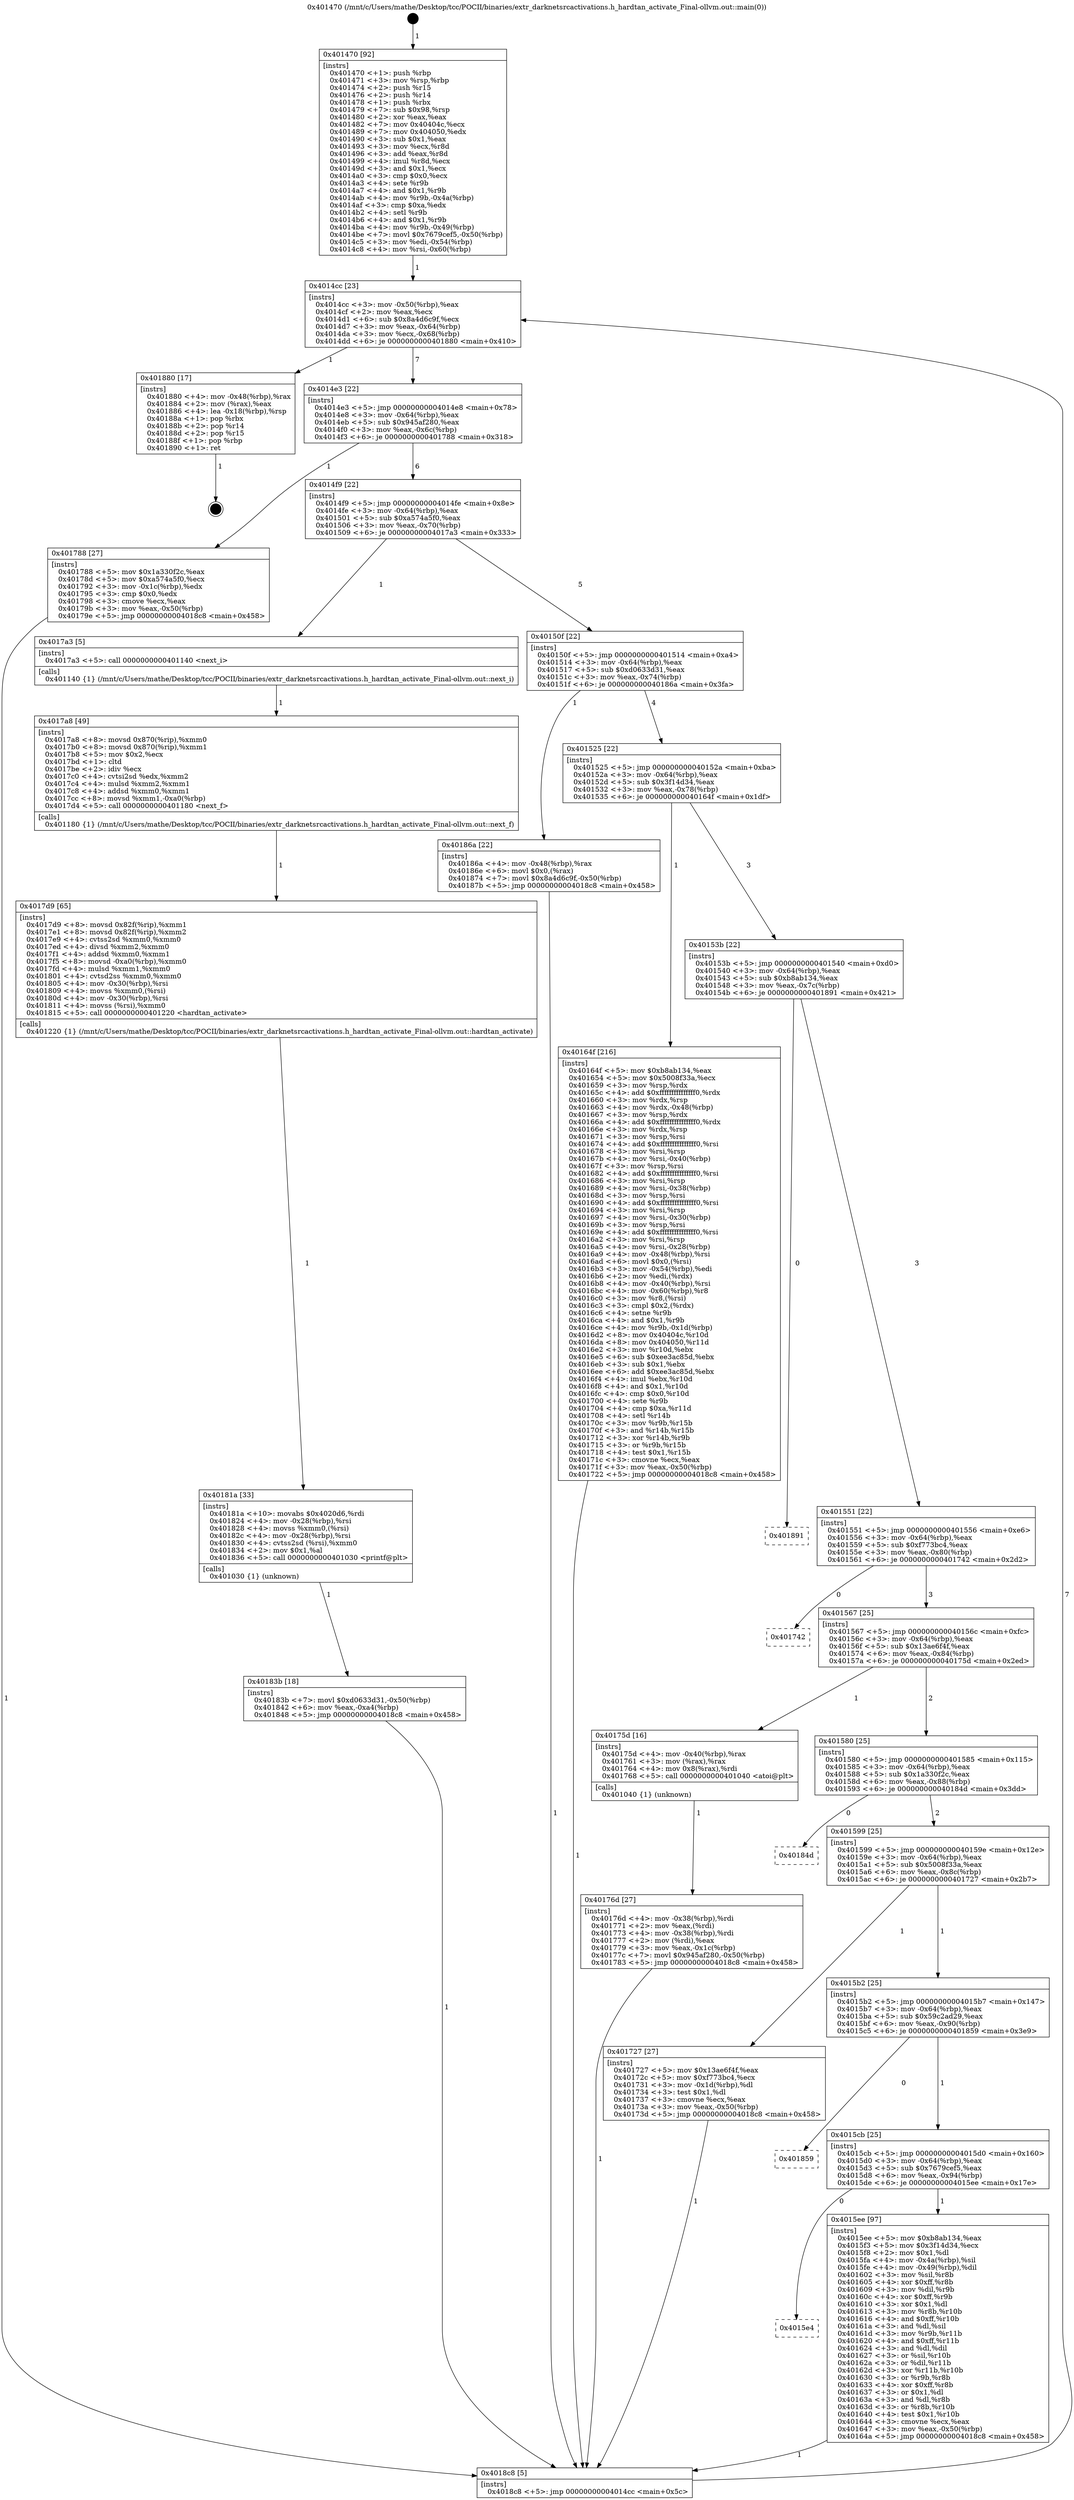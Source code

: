 digraph "0x401470" {
  label = "0x401470 (/mnt/c/Users/mathe/Desktop/tcc/POCII/binaries/extr_darknetsrcactivations.h_hardtan_activate_Final-ollvm.out::main(0))"
  labelloc = "t"
  node[shape=record]

  Entry [label="",width=0.3,height=0.3,shape=circle,fillcolor=black,style=filled]
  "0x4014cc" [label="{
     0x4014cc [23]\l
     | [instrs]\l
     &nbsp;&nbsp;0x4014cc \<+3\>: mov -0x50(%rbp),%eax\l
     &nbsp;&nbsp;0x4014cf \<+2\>: mov %eax,%ecx\l
     &nbsp;&nbsp;0x4014d1 \<+6\>: sub $0x8a4d6c9f,%ecx\l
     &nbsp;&nbsp;0x4014d7 \<+3\>: mov %eax,-0x64(%rbp)\l
     &nbsp;&nbsp;0x4014da \<+3\>: mov %ecx,-0x68(%rbp)\l
     &nbsp;&nbsp;0x4014dd \<+6\>: je 0000000000401880 \<main+0x410\>\l
  }"]
  "0x401880" [label="{
     0x401880 [17]\l
     | [instrs]\l
     &nbsp;&nbsp;0x401880 \<+4\>: mov -0x48(%rbp),%rax\l
     &nbsp;&nbsp;0x401884 \<+2\>: mov (%rax),%eax\l
     &nbsp;&nbsp;0x401886 \<+4\>: lea -0x18(%rbp),%rsp\l
     &nbsp;&nbsp;0x40188a \<+1\>: pop %rbx\l
     &nbsp;&nbsp;0x40188b \<+2\>: pop %r14\l
     &nbsp;&nbsp;0x40188d \<+2\>: pop %r15\l
     &nbsp;&nbsp;0x40188f \<+1\>: pop %rbp\l
     &nbsp;&nbsp;0x401890 \<+1\>: ret\l
  }"]
  "0x4014e3" [label="{
     0x4014e3 [22]\l
     | [instrs]\l
     &nbsp;&nbsp;0x4014e3 \<+5\>: jmp 00000000004014e8 \<main+0x78\>\l
     &nbsp;&nbsp;0x4014e8 \<+3\>: mov -0x64(%rbp),%eax\l
     &nbsp;&nbsp;0x4014eb \<+5\>: sub $0x945af280,%eax\l
     &nbsp;&nbsp;0x4014f0 \<+3\>: mov %eax,-0x6c(%rbp)\l
     &nbsp;&nbsp;0x4014f3 \<+6\>: je 0000000000401788 \<main+0x318\>\l
  }"]
  Exit [label="",width=0.3,height=0.3,shape=circle,fillcolor=black,style=filled,peripheries=2]
  "0x401788" [label="{
     0x401788 [27]\l
     | [instrs]\l
     &nbsp;&nbsp;0x401788 \<+5\>: mov $0x1a330f2c,%eax\l
     &nbsp;&nbsp;0x40178d \<+5\>: mov $0xa574a5f0,%ecx\l
     &nbsp;&nbsp;0x401792 \<+3\>: mov -0x1c(%rbp),%edx\l
     &nbsp;&nbsp;0x401795 \<+3\>: cmp $0x0,%edx\l
     &nbsp;&nbsp;0x401798 \<+3\>: cmove %ecx,%eax\l
     &nbsp;&nbsp;0x40179b \<+3\>: mov %eax,-0x50(%rbp)\l
     &nbsp;&nbsp;0x40179e \<+5\>: jmp 00000000004018c8 \<main+0x458\>\l
  }"]
  "0x4014f9" [label="{
     0x4014f9 [22]\l
     | [instrs]\l
     &nbsp;&nbsp;0x4014f9 \<+5\>: jmp 00000000004014fe \<main+0x8e\>\l
     &nbsp;&nbsp;0x4014fe \<+3\>: mov -0x64(%rbp),%eax\l
     &nbsp;&nbsp;0x401501 \<+5\>: sub $0xa574a5f0,%eax\l
     &nbsp;&nbsp;0x401506 \<+3\>: mov %eax,-0x70(%rbp)\l
     &nbsp;&nbsp;0x401509 \<+6\>: je 00000000004017a3 \<main+0x333\>\l
  }"]
  "0x40183b" [label="{
     0x40183b [18]\l
     | [instrs]\l
     &nbsp;&nbsp;0x40183b \<+7\>: movl $0xd0633d31,-0x50(%rbp)\l
     &nbsp;&nbsp;0x401842 \<+6\>: mov %eax,-0xa4(%rbp)\l
     &nbsp;&nbsp;0x401848 \<+5\>: jmp 00000000004018c8 \<main+0x458\>\l
  }"]
  "0x4017a3" [label="{
     0x4017a3 [5]\l
     | [instrs]\l
     &nbsp;&nbsp;0x4017a3 \<+5\>: call 0000000000401140 \<next_i\>\l
     | [calls]\l
     &nbsp;&nbsp;0x401140 \{1\} (/mnt/c/Users/mathe/Desktop/tcc/POCII/binaries/extr_darknetsrcactivations.h_hardtan_activate_Final-ollvm.out::next_i)\l
  }"]
  "0x40150f" [label="{
     0x40150f [22]\l
     | [instrs]\l
     &nbsp;&nbsp;0x40150f \<+5\>: jmp 0000000000401514 \<main+0xa4\>\l
     &nbsp;&nbsp;0x401514 \<+3\>: mov -0x64(%rbp),%eax\l
     &nbsp;&nbsp;0x401517 \<+5\>: sub $0xd0633d31,%eax\l
     &nbsp;&nbsp;0x40151c \<+3\>: mov %eax,-0x74(%rbp)\l
     &nbsp;&nbsp;0x40151f \<+6\>: je 000000000040186a \<main+0x3fa\>\l
  }"]
  "0x40181a" [label="{
     0x40181a [33]\l
     | [instrs]\l
     &nbsp;&nbsp;0x40181a \<+10\>: movabs $0x4020d6,%rdi\l
     &nbsp;&nbsp;0x401824 \<+4\>: mov -0x28(%rbp),%rsi\l
     &nbsp;&nbsp;0x401828 \<+4\>: movss %xmm0,(%rsi)\l
     &nbsp;&nbsp;0x40182c \<+4\>: mov -0x28(%rbp),%rsi\l
     &nbsp;&nbsp;0x401830 \<+4\>: cvtss2sd (%rsi),%xmm0\l
     &nbsp;&nbsp;0x401834 \<+2\>: mov $0x1,%al\l
     &nbsp;&nbsp;0x401836 \<+5\>: call 0000000000401030 \<printf@plt\>\l
     | [calls]\l
     &nbsp;&nbsp;0x401030 \{1\} (unknown)\l
  }"]
  "0x40186a" [label="{
     0x40186a [22]\l
     | [instrs]\l
     &nbsp;&nbsp;0x40186a \<+4\>: mov -0x48(%rbp),%rax\l
     &nbsp;&nbsp;0x40186e \<+6\>: movl $0x0,(%rax)\l
     &nbsp;&nbsp;0x401874 \<+7\>: movl $0x8a4d6c9f,-0x50(%rbp)\l
     &nbsp;&nbsp;0x40187b \<+5\>: jmp 00000000004018c8 \<main+0x458\>\l
  }"]
  "0x401525" [label="{
     0x401525 [22]\l
     | [instrs]\l
     &nbsp;&nbsp;0x401525 \<+5\>: jmp 000000000040152a \<main+0xba\>\l
     &nbsp;&nbsp;0x40152a \<+3\>: mov -0x64(%rbp),%eax\l
     &nbsp;&nbsp;0x40152d \<+5\>: sub $0x3f14d34,%eax\l
     &nbsp;&nbsp;0x401532 \<+3\>: mov %eax,-0x78(%rbp)\l
     &nbsp;&nbsp;0x401535 \<+6\>: je 000000000040164f \<main+0x1df\>\l
  }"]
  "0x4017d9" [label="{
     0x4017d9 [65]\l
     | [instrs]\l
     &nbsp;&nbsp;0x4017d9 \<+8\>: movsd 0x82f(%rip),%xmm1\l
     &nbsp;&nbsp;0x4017e1 \<+8\>: movsd 0x82f(%rip),%xmm2\l
     &nbsp;&nbsp;0x4017e9 \<+4\>: cvtss2sd %xmm0,%xmm0\l
     &nbsp;&nbsp;0x4017ed \<+4\>: divsd %xmm2,%xmm0\l
     &nbsp;&nbsp;0x4017f1 \<+4\>: addsd %xmm0,%xmm1\l
     &nbsp;&nbsp;0x4017f5 \<+8\>: movsd -0xa0(%rbp),%xmm0\l
     &nbsp;&nbsp;0x4017fd \<+4\>: mulsd %xmm1,%xmm0\l
     &nbsp;&nbsp;0x401801 \<+4\>: cvtsd2ss %xmm0,%xmm0\l
     &nbsp;&nbsp;0x401805 \<+4\>: mov -0x30(%rbp),%rsi\l
     &nbsp;&nbsp;0x401809 \<+4\>: movss %xmm0,(%rsi)\l
     &nbsp;&nbsp;0x40180d \<+4\>: mov -0x30(%rbp),%rsi\l
     &nbsp;&nbsp;0x401811 \<+4\>: movss (%rsi),%xmm0\l
     &nbsp;&nbsp;0x401815 \<+5\>: call 0000000000401220 \<hardtan_activate\>\l
     | [calls]\l
     &nbsp;&nbsp;0x401220 \{1\} (/mnt/c/Users/mathe/Desktop/tcc/POCII/binaries/extr_darknetsrcactivations.h_hardtan_activate_Final-ollvm.out::hardtan_activate)\l
  }"]
  "0x40164f" [label="{
     0x40164f [216]\l
     | [instrs]\l
     &nbsp;&nbsp;0x40164f \<+5\>: mov $0xb8ab134,%eax\l
     &nbsp;&nbsp;0x401654 \<+5\>: mov $0x5008f33a,%ecx\l
     &nbsp;&nbsp;0x401659 \<+3\>: mov %rsp,%rdx\l
     &nbsp;&nbsp;0x40165c \<+4\>: add $0xfffffffffffffff0,%rdx\l
     &nbsp;&nbsp;0x401660 \<+3\>: mov %rdx,%rsp\l
     &nbsp;&nbsp;0x401663 \<+4\>: mov %rdx,-0x48(%rbp)\l
     &nbsp;&nbsp;0x401667 \<+3\>: mov %rsp,%rdx\l
     &nbsp;&nbsp;0x40166a \<+4\>: add $0xfffffffffffffff0,%rdx\l
     &nbsp;&nbsp;0x40166e \<+3\>: mov %rdx,%rsp\l
     &nbsp;&nbsp;0x401671 \<+3\>: mov %rsp,%rsi\l
     &nbsp;&nbsp;0x401674 \<+4\>: add $0xfffffffffffffff0,%rsi\l
     &nbsp;&nbsp;0x401678 \<+3\>: mov %rsi,%rsp\l
     &nbsp;&nbsp;0x40167b \<+4\>: mov %rsi,-0x40(%rbp)\l
     &nbsp;&nbsp;0x40167f \<+3\>: mov %rsp,%rsi\l
     &nbsp;&nbsp;0x401682 \<+4\>: add $0xfffffffffffffff0,%rsi\l
     &nbsp;&nbsp;0x401686 \<+3\>: mov %rsi,%rsp\l
     &nbsp;&nbsp;0x401689 \<+4\>: mov %rsi,-0x38(%rbp)\l
     &nbsp;&nbsp;0x40168d \<+3\>: mov %rsp,%rsi\l
     &nbsp;&nbsp;0x401690 \<+4\>: add $0xfffffffffffffff0,%rsi\l
     &nbsp;&nbsp;0x401694 \<+3\>: mov %rsi,%rsp\l
     &nbsp;&nbsp;0x401697 \<+4\>: mov %rsi,-0x30(%rbp)\l
     &nbsp;&nbsp;0x40169b \<+3\>: mov %rsp,%rsi\l
     &nbsp;&nbsp;0x40169e \<+4\>: add $0xfffffffffffffff0,%rsi\l
     &nbsp;&nbsp;0x4016a2 \<+3\>: mov %rsi,%rsp\l
     &nbsp;&nbsp;0x4016a5 \<+4\>: mov %rsi,-0x28(%rbp)\l
     &nbsp;&nbsp;0x4016a9 \<+4\>: mov -0x48(%rbp),%rsi\l
     &nbsp;&nbsp;0x4016ad \<+6\>: movl $0x0,(%rsi)\l
     &nbsp;&nbsp;0x4016b3 \<+3\>: mov -0x54(%rbp),%edi\l
     &nbsp;&nbsp;0x4016b6 \<+2\>: mov %edi,(%rdx)\l
     &nbsp;&nbsp;0x4016b8 \<+4\>: mov -0x40(%rbp),%rsi\l
     &nbsp;&nbsp;0x4016bc \<+4\>: mov -0x60(%rbp),%r8\l
     &nbsp;&nbsp;0x4016c0 \<+3\>: mov %r8,(%rsi)\l
     &nbsp;&nbsp;0x4016c3 \<+3\>: cmpl $0x2,(%rdx)\l
     &nbsp;&nbsp;0x4016c6 \<+4\>: setne %r9b\l
     &nbsp;&nbsp;0x4016ca \<+4\>: and $0x1,%r9b\l
     &nbsp;&nbsp;0x4016ce \<+4\>: mov %r9b,-0x1d(%rbp)\l
     &nbsp;&nbsp;0x4016d2 \<+8\>: mov 0x40404c,%r10d\l
     &nbsp;&nbsp;0x4016da \<+8\>: mov 0x404050,%r11d\l
     &nbsp;&nbsp;0x4016e2 \<+3\>: mov %r10d,%ebx\l
     &nbsp;&nbsp;0x4016e5 \<+6\>: sub $0xee3ac85d,%ebx\l
     &nbsp;&nbsp;0x4016eb \<+3\>: sub $0x1,%ebx\l
     &nbsp;&nbsp;0x4016ee \<+6\>: add $0xee3ac85d,%ebx\l
     &nbsp;&nbsp;0x4016f4 \<+4\>: imul %ebx,%r10d\l
     &nbsp;&nbsp;0x4016f8 \<+4\>: and $0x1,%r10d\l
     &nbsp;&nbsp;0x4016fc \<+4\>: cmp $0x0,%r10d\l
     &nbsp;&nbsp;0x401700 \<+4\>: sete %r9b\l
     &nbsp;&nbsp;0x401704 \<+4\>: cmp $0xa,%r11d\l
     &nbsp;&nbsp;0x401708 \<+4\>: setl %r14b\l
     &nbsp;&nbsp;0x40170c \<+3\>: mov %r9b,%r15b\l
     &nbsp;&nbsp;0x40170f \<+3\>: and %r14b,%r15b\l
     &nbsp;&nbsp;0x401712 \<+3\>: xor %r14b,%r9b\l
     &nbsp;&nbsp;0x401715 \<+3\>: or %r9b,%r15b\l
     &nbsp;&nbsp;0x401718 \<+4\>: test $0x1,%r15b\l
     &nbsp;&nbsp;0x40171c \<+3\>: cmovne %ecx,%eax\l
     &nbsp;&nbsp;0x40171f \<+3\>: mov %eax,-0x50(%rbp)\l
     &nbsp;&nbsp;0x401722 \<+5\>: jmp 00000000004018c8 \<main+0x458\>\l
  }"]
  "0x40153b" [label="{
     0x40153b [22]\l
     | [instrs]\l
     &nbsp;&nbsp;0x40153b \<+5\>: jmp 0000000000401540 \<main+0xd0\>\l
     &nbsp;&nbsp;0x401540 \<+3\>: mov -0x64(%rbp),%eax\l
     &nbsp;&nbsp;0x401543 \<+5\>: sub $0xb8ab134,%eax\l
     &nbsp;&nbsp;0x401548 \<+3\>: mov %eax,-0x7c(%rbp)\l
     &nbsp;&nbsp;0x40154b \<+6\>: je 0000000000401891 \<main+0x421\>\l
  }"]
  "0x4017a8" [label="{
     0x4017a8 [49]\l
     | [instrs]\l
     &nbsp;&nbsp;0x4017a8 \<+8\>: movsd 0x870(%rip),%xmm0\l
     &nbsp;&nbsp;0x4017b0 \<+8\>: movsd 0x870(%rip),%xmm1\l
     &nbsp;&nbsp;0x4017b8 \<+5\>: mov $0x2,%ecx\l
     &nbsp;&nbsp;0x4017bd \<+1\>: cltd\l
     &nbsp;&nbsp;0x4017be \<+2\>: idiv %ecx\l
     &nbsp;&nbsp;0x4017c0 \<+4\>: cvtsi2sd %edx,%xmm2\l
     &nbsp;&nbsp;0x4017c4 \<+4\>: mulsd %xmm2,%xmm1\l
     &nbsp;&nbsp;0x4017c8 \<+4\>: addsd %xmm0,%xmm1\l
     &nbsp;&nbsp;0x4017cc \<+8\>: movsd %xmm1,-0xa0(%rbp)\l
     &nbsp;&nbsp;0x4017d4 \<+5\>: call 0000000000401180 \<next_f\>\l
     | [calls]\l
     &nbsp;&nbsp;0x401180 \{1\} (/mnt/c/Users/mathe/Desktop/tcc/POCII/binaries/extr_darknetsrcactivations.h_hardtan_activate_Final-ollvm.out::next_f)\l
  }"]
  "0x401891" [label="{
     0x401891\l
  }", style=dashed]
  "0x401551" [label="{
     0x401551 [22]\l
     | [instrs]\l
     &nbsp;&nbsp;0x401551 \<+5\>: jmp 0000000000401556 \<main+0xe6\>\l
     &nbsp;&nbsp;0x401556 \<+3\>: mov -0x64(%rbp),%eax\l
     &nbsp;&nbsp;0x401559 \<+5\>: sub $0xf773bc4,%eax\l
     &nbsp;&nbsp;0x40155e \<+3\>: mov %eax,-0x80(%rbp)\l
     &nbsp;&nbsp;0x401561 \<+6\>: je 0000000000401742 \<main+0x2d2\>\l
  }"]
  "0x40176d" [label="{
     0x40176d [27]\l
     | [instrs]\l
     &nbsp;&nbsp;0x40176d \<+4\>: mov -0x38(%rbp),%rdi\l
     &nbsp;&nbsp;0x401771 \<+2\>: mov %eax,(%rdi)\l
     &nbsp;&nbsp;0x401773 \<+4\>: mov -0x38(%rbp),%rdi\l
     &nbsp;&nbsp;0x401777 \<+2\>: mov (%rdi),%eax\l
     &nbsp;&nbsp;0x401779 \<+3\>: mov %eax,-0x1c(%rbp)\l
     &nbsp;&nbsp;0x40177c \<+7\>: movl $0x945af280,-0x50(%rbp)\l
     &nbsp;&nbsp;0x401783 \<+5\>: jmp 00000000004018c8 \<main+0x458\>\l
  }"]
  "0x401742" [label="{
     0x401742\l
  }", style=dashed]
  "0x401567" [label="{
     0x401567 [25]\l
     | [instrs]\l
     &nbsp;&nbsp;0x401567 \<+5\>: jmp 000000000040156c \<main+0xfc\>\l
     &nbsp;&nbsp;0x40156c \<+3\>: mov -0x64(%rbp),%eax\l
     &nbsp;&nbsp;0x40156f \<+5\>: sub $0x13ae6f4f,%eax\l
     &nbsp;&nbsp;0x401574 \<+6\>: mov %eax,-0x84(%rbp)\l
     &nbsp;&nbsp;0x40157a \<+6\>: je 000000000040175d \<main+0x2ed\>\l
  }"]
  "0x401470" [label="{
     0x401470 [92]\l
     | [instrs]\l
     &nbsp;&nbsp;0x401470 \<+1\>: push %rbp\l
     &nbsp;&nbsp;0x401471 \<+3\>: mov %rsp,%rbp\l
     &nbsp;&nbsp;0x401474 \<+2\>: push %r15\l
     &nbsp;&nbsp;0x401476 \<+2\>: push %r14\l
     &nbsp;&nbsp;0x401478 \<+1\>: push %rbx\l
     &nbsp;&nbsp;0x401479 \<+7\>: sub $0x98,%rsp\l
     &nbsp;&nbsp;0x401480 \<+2\>: xor %eax,%eax\l
     &nbsp;&nbsp;0x401482 \<+7\>: mov 0x40404c,%ecx\l
     &nbsp;&nbsp;0x401489 \<+7\>: mov 0x404050,%edx\l
     &nbsp;&nbsp;0x401490 \<+3\>: sub $0x1,%eax\l
     &nbsp;&nbsp;0x401493 \<+3\>: mov %ecx,%r8d\l
     &nbsp;&nbsp;0x401496 \<+3\>: add %eax,%r8d\l
     &nbsp;&nbsp;0x401499 \<+4\>: imul %r8d,%ecx\l
     &nbsp;&nbsp;0x40149d \<+3\>: and $0x1,%ecx\l
     &nbsp;&nbsp;0x4014a0 \<+3\>: cmp $0x0,%ecx\l
     &nbsp;&nbsp;0x4014a3 \<+4\>: sete %r9b\l
     &nbsp;&nbsp;0x4014a7 \<+4\>: and $0x1,%r9b\l
     &nbsp;&nbsp;0x4014ab \<+4\>: mov %r9b,-0x4a(%rbp)\l
     &nbsp;&nbsp;0x4014af \<+3\>: cmp $0xa,%edx\l
     &nbsp;&nbsp;0x4014b2 \<+4\>: setl %r9b\l
     &nbsp;&nbsp;0x4014b6 \<+4\>: and $0x1,%r9b\l
     &nbsp;&nbsp;0x4014ba \<+4\>: mov %r9b,-0x49(%rbp)\l
     &nbsp;&nbsp;0x4014be \<+7\>: movl $0x7679cef5,-0x50(%rbp)\l
     &nbsp;&nbsp;0x4014c5 \<+3\>: mov %edi,-0x54(%rbp)\l
     &nbsp;&nbsp;0x4014c8 \<+4\>: mov %rsi,-0x60(%rbp)\l
  }"]
  "0x40175d" [label="{
     0x40175d [16]\l
     | [instrs]\l
     &nbsp;&nbsp;0x40175d \<+4\>: mov -0x40(%rbp),%rax\l
     &nbsp;&nbsp;0x401761 \<+3\>: mov (%rax),%rax\l
     &nbsp;&nbsp;0x401764 \<+4\>: mov 0x8(%rax),%rdi\l
     &nbsp;&nbsp;0x401768 \<+5\>: call 0000000000401040 \<atoi@plt\>\l
     | [calls]\l
     &nbsp;&nbsp;0x401040 \{1\} (unknown)\l
  }"]
  "0x401580" [label="{
     0x401580 [25]\l
     | [instrs]\l
     &nbsp;&nbsp;0x401580 \<+5\>: jmp 0000000000401585 \<main+0x115\>\l
     &nbsp;&nbsp;0x401585 \<+3\>: mov -0x64(%rbp),%eax\l
     &nbsp;&nbsp;0x401588 \<+5\>: sub $0x1a330f2c,%eax\l
     &nbsp;&nbsp;0x40158d \<+6\>: mov %eax,-0x88(%rbp)\l
     &nbsp;&nbsp;0x401593 \<+6\>: je 000000000040184d \<main+0x3dd\>\l
  }"]
  "0x4018c8" [label="{
     0x4018c8 [5]\l
     | [instrs]\l
     &nbsp;&nbsp;0x4018c8 \<+5\>: jmp 00000000004014cc \<main+0x5c\>\l
  }"]
  "0x40184d" [label="{
     0x40184d\l
  }", style=dashed]
  "0x401599" [label="{
     0x401599 [25]\l
     | [instrs]\l
     &nbsp;&nbsp;0x401599 \<+5\>: jmp 000000000040159e \<main+0x12e\>\l
     &nbsp;&nbsp;0x40159e \<+3\>: mov -0x64(%rbp),%eax\l
     &nbsp;&nbsp;0x4015a1 \<+5\>: sub $0x5008f33a,%eax\l
     &nbsp;&nbsp;0x4015a6 \<+6\>: mov %eax,-0x8c(%rbp)\l
     &nbsp;&nbsp;0x4015ac \<+6\>: je 0000000000401727 \<main+0x2b7\>\l
  }"]
  "0x4015e4" [label="{
     0x4015e4\l
  }", style=dashed]
  "0x401727" [label="{
     0x401727 [27]\l
     | [instrs]\l
     &nbsp;&nbsp;0x401727 \<+5\>: mov $0x13ae6f4f,%eax\l
     &nbsp;&nbsp;0x40172c \<+5\>: mov $0xf773bc4,%ecx\l
     &nbsp;&nbsp;0x401731 \<+3\>: mov -0x1d(%rbp),%dl\l
     &nbsp;&nbsp;0x401734 \<+3\>: test $0x1,%dl\l
     &nbsp;&nbsp;0x401737 \<+3\>: cmovne %ecx,%eax\l
     &nbsp;&nbsp;0x40173a \<+3\>: mov %eax,-0x50(%rbp)\l
     &nbsp;&nbsp;0x40173d \<+5\>: jmp 00000000004018c8 \<main+0x458\>\l
  }"]
  "0x4015b2" [label="{
     0x4015b2 [25]\l
     | [instrs]\l
     &nbsp;&nbsp;0x4015b2 \<+5\>: jmp 00000000004015b7 \<main+0x147\>\l
     &nbsp;&nbsp;0x4015b7 \<+3\>: mov -0x64(%rbp),%eax\l
     &nbsp;&nbsp;0x4015ba \<+5\>: sub $0x59c2ad29,%eax\l
     &nbsp;&nbsp;0x4015bf \<+6\>: mov %eax,-0x90(%rbp)\l
     &nbsp;&nbsp;0x4015c5 \<+6\>: je 0000000000401859 \<main+0x3e9\>\l
  }"]
  "0x4015ee" [label="{
     0x4015ee [97]\l
     | [instrs]\l
     &nbsp;&nbsp;0x4015ee \<+5\>: mov $0xb8ab134,%eax\l
     &nbsp;&nbsp;0x4015f3 \<+5\>: mov $0x3f14d34,%ecx\l
     &nbsp;&nbsp;0x4015f8 \<+2\>: mov $0x1,%dl\l
     &nbsp;&nbsp;0x4015fa \<+4\>: mov -0x4a(%rbp),%sil\l
     &nbsp;&nbsp;0x4015fe \<+4\>: mov -0x49(%rbp),%dil\l
     &nbsp;&nbsp;0x401602 \<+3\>: mov %sil,%r8b\l
     &nbsp;&nbsp;0x401605 \<+4\>: xor $0xff,%r8b\l
     &nbsp;&nbsp;0x401609 \<+3\>: mov %dil,%r9b\l
     &nbsp;&nbsp;0x40160c \<+4\>: xor $0xff,%r9b\l
     &nbsp;&nbsp;0x401610 \<+3\>: xor $0x1,%dl\l
     &nbsp;&nbsp;0x401613 \<+3\>: mov %r8b,%r10b\l
     &nbsp;&nbsp;0x401616 \<+4\>: and $0xff,%r10b\l
     &nbsp;&nbsp;0x40161a \<+3\>: and %dl,%sil\l
     &nbsp;&nbsp;0x40161d \<+3\>: mov %r9b,%r11b\l
     &nbsp;&nbsp;0x401620 \<+4\>: and $0xff,%r11b\l
     &nbsp;&nbsp;0x401624 \<+3\>: and %dl,%dil\l
     &nbsp;&nbsp;0x401627 \<+3\>: or %sil,%r10b\l
     &nbsp;&nbsp;0x40162a \<+3\>: or %dil,%r11b\l
     &nbsp;&nbsp;0x40162d \<+3\>: xor %r11b,%r10b\l
     &nbsp;&nbsp;0x401630 \<+3\>: or %r9b,%r8b\l
     &nbsp;&nbsp;0x401633 \<+4\>: xor $0xff,%r8b\l
     &nbsp;&nbsp;0x401637 \<+3\>: or $0x1,%dl\l
     &nbsp;&nbsp;0x40163a \<+3\>: and %dl,%r8b\l
     &nbsp;&nbsp;0x40163d \<+3\>: or %r8b,%r10b\l
     &nbsp;&nbsp;0x401640 \<+4\>: test $0x1,%r10b\l
     &nbsp;&nbsp;0x401644 \<+3\>: cmovne %ecx,%eax\l
     &nbsp;&nbsp;0x401647 \<+3\>: mov %eax,-0x50(%rbp)\l
     &nbsp;&nbsp;0x40164a \<+5\>: jmp 00000000004018c8 \<main+0x458\>\l
  }"]
  "0x401859" [label="{
     0x401859\l
  }", style=dashed]
  "0x4015cb" [label="{
     0x4015cb [25]\l
     | [instrs]\l
     &nbsp;&nbsp;0x4015cb \<+5\>: jmp 00000000004015d0 \<main+0x160\>\l
     &nbsp;&nbsp;0x4015d0 \<+3\>: mov -0x64(%rbp),%eax\l
     &nbsp;&nbsp;0x4015d3 \<+5\>: sub $0x7679cef5,%eax\l
     &nbsp;&nbsp;0x4015d8 \<+6\>: mov %eax,-0x94(%rbp)\l
     &nbsp;&nbsp;0x4015de \<+6\>: je 00000000004015ee \<main+0x17e\>\l
  }"]
  Entry -> "0x401470" [label=" 1"]
  "0x4014cc" -> "0x401880" [label=" 1"]
  "0x4014cc" -> "0x4014e3" [label=" 7"]
  "0x401880" -> Exit [label=" 1"]
  "0x4014e3" -> "0x401788" [label=" 1"]
  "0x4014e3" -> "0x4014f9" [label=" 6"]
  "0x40186a" -> "0x4018c8" [label=" 1"]
  "0x4014f9" -> "0x4017a3" [label=" 1"]
  "0x4014f9" -> "0x40150f" [label=" 5"]
  "0x40183b" -> "0x4018c8" [label=" 1"]
  "0x40150f" -> "0x40186a" [label=" 1"]
  "0x40150f" -> "0x401525" [label=" 4"]
  "0x40181a" -> "0x40183b" [label=" 1"]
  "0x401525" -> "0x40164f" [label=" 1"]
  "0x401525" -> "0x40153b" [label=" 3"]
  "0x4017d9" -> "0x40181a" [label=" 1"]
  "0x40153b" -> "0x401891" [label=" 0"]
  "0x40153b" -> "0x401551" [label=" 3"]
  "0x4017a8" -> "0x4017d9" [label=" 1"]
  "0x401551" -> "0x401742" [label=" 0"]
  "0x401551" -> "0x401567" [label=" 3"]
  "0x4017a3" -> "0x4017a8" [label=" 1"]
  "0x401567" -> "0x40175d" [label=" 1"]
  "0x401567" -> "0x401580" [label=" 2"]
  "0x401788" -> "0x4018c8" [label=" 1"]
  "0x401580" -> "0x40184d" [label=" 0"]
  "0x401580" -> "0x401599" [label=" 2"]
  "0x40176d" -> "0x4018c8" [label=" 1"]
  "0x401599" -> "0x401727" [label=" 1"]
  "0x401599" -> "0x4015b2" [label=" 1"]
  "0x40175d" -> "0x40176d" [label=" 1"]
  "0x4015b2" -> "0x401859" [label=" 0"]
  "0x4015b2" -> "0x4015cb" [label=" 1"]
  "0x401727" -> "0x4018c8" [label=" 1"]
  "0x4015cb" -> "0x4015ee" [label=" 1"]
  "0x4015cb" -> "0x4015e4" [label=" 0"]
  "0x4015ee" -> "0x4018c8" [label=" 1"]
  "0x401470" -> "0x4014cc" [label=" 1"]
  "0x4018c8" -> "0x4014cc" [label=" 7"]
  "0x40164f" -> "0x4018c8" [label=" 1"]
}
